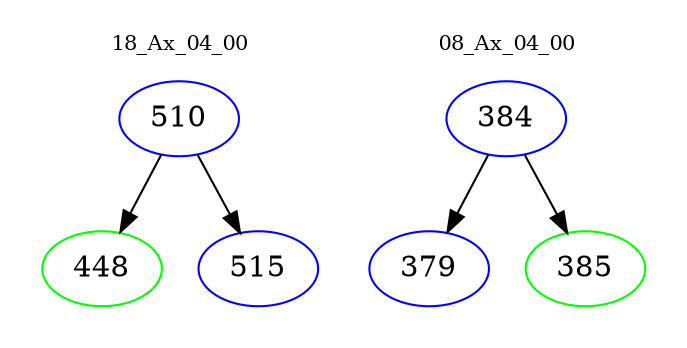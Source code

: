 digraph{
subgraph cluster_0 {
color = white
label = "18_Ax_04_00";
fontsize=10;
T0_510 [label="510", color="blue"]
T0_510 -> T0_448 [color="black"]
T0_448 [label="448", color="green"]
T0_510 -> T0_515 [color="black"]
T0_515 [label="515", color="blue"]
}
subgraph cluster_1 {
color = white
label = "08_Ax_04_00";
fontsize=10;
T1_384 [label="384", color="blue"]
T1_384 -> T1_379 [color="black"]
T1_379 [label="379", color="blue"]
T1_384 -> T1_385 [color="black"]
T1_385 [label="385", color="green"]
}
}
